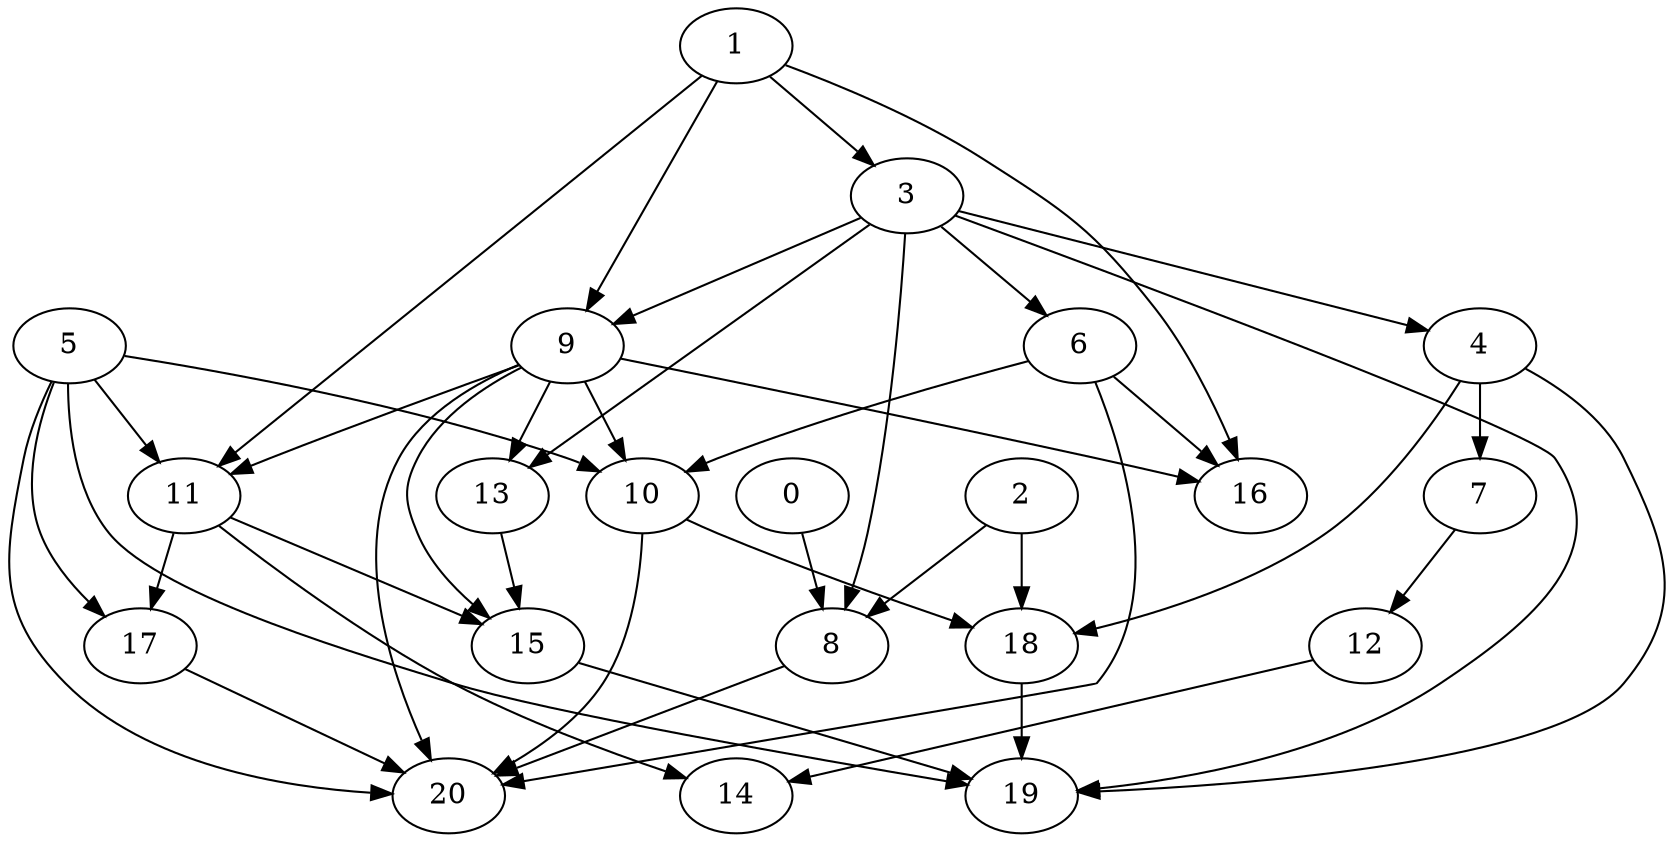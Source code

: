 digraph "Random_Nodes_21_Density_2.00_CCR_1.00_WeightType_Random" {
	graph ["Duplicate states"=0,
		GraphType=Random,
		"Max states in OPEN"=0,
		Modes="120000ms; topo-ordered tasks, ; Pruning: task equivalence, fixed order ready list, ; F-value: ; Optimisation: best schedule length (\
SL) optimisation on equal, ",
		NumberOfTasks=21,
		"Pruned using list schedule length"=1097363,
		"States removed from OPEN"=0,
		TargetSystem="Homogeneous-2",
		"Time to schedule (ms)"=2343,
		"Total idle time"=0,
		"Total schedule length"=123,
		"Total sequential time"=245,
		"Total states created"=2369017
	];
	1	["Finish time"=14,
		Processor=0,
		"Start time"=0,
		Weight=14];
	3	["Finish time"=25,
		Processor=0,
		"Start time"=14,
		Weight=11];
	1 -> 3	[Weight=3];
	9	["Finish time"=39,
		Processor=0,
		"Start time"=25,
		Weight=14];
	1 -> 9	[Weight=6];
	11	["Finish time"=50,
		Processor=0,
		"Start time"=39,
		Weight=11];
	1 -> 11	[Weight=7];
	16	["Finish time"=70,
		Processor=0,
		"Start time"=59,
		Weight=11];
	1 -> 16	[Weight=10];
	3 -> 9	[Weight=3];
	4	["Finish time"=44,
		Processor=1,
		"Start time"=37,
		Weight=7];
	3 -> 4	[Weight=7];
	6	["Finish time"=59,
		Processor=0,
		"Start time"=50,
		Weight=9];
	3 -> 6	[Weight=5];
	8	["Finish time"=88,
		Processor=0,
		"Start time"=70,
		Weight=18];
	3 -> 8	[Weight=3];
	13	["Finish time"=74,
		Processor=1,
		"Start time"=53,
		Weight=21];
	3 -> 13	[Weight=2];
	19	["Finish time"=104,
		Processor=0,
		"Start time"=95,
		Weight=9];
	3 -> 19	[Weight=3];
	9 -> 11	[Weight=10];
	9 -> 13	[Weight=9];
	10	["Finish time"=84,
		Processor=1,
		"Start time"=79,
		Weight=5];
	9 -> 10	[Weight=10];
	20	["Finish time"=122,
		Processor=0,
		"Start time"=104,
		Weight=18];
	9 -> 20	[Weight=10];
	15	["Finish time"=79,
		Processor=1,
		"Start time"=74,
		Weight=5];
	9 -> 15	[Weight=10];
	9 -> 16	[Weight=5];
	7	["Finish time"=53,
		Processor=1,
		"Start time"=44,
		Weight=9];
	4 -> 7	[Weight=10];
	18	["Finish time"=95,
		Processor=0,
		"Start time"=88,
		Weight=7];
	4 -> 18	[Weight=4];
	4 -> 19	[Weight=2];
	0	["Finish time"=37,
		Processor=1,
		"Start time"=16,
		Weight=21];
	0 -> 8	[Weight=8];
	2	["Finish time"=16,
		Processor=1,
		"Start time"=5,
		Weight=11];
	2 -> 8	[Weight=5];
	2 -> 18	[Weight=2];
	5	["Finish time"=5,
		Processor=1,
		"Start time"=0,
		Weight=5];
	5 -> 11	[Weight=3];
	5 -> 10	[Weight=7];
	17	["Finish time"=95,
		Processor=1,
		"Start time"=84,
		Weight=11];
	5 -> 17	[Weight=2];
	5 -> 20	[Weight=4];
	5 -> 19	[Weight=7];
	12	["Finish time"=118,
		Processor=1,
		"Start time"=95,
		Weight=23];
	7 -> 12	[Weight=9];
	6 -> 10	[Weight=7];
	6 -> 20	[Weight=9];
	6 -> 16	[Weight=6];
	11 -> 17	[Weight=5];
	11 -> 15	[Weight=7];
	14	["Finish time"=123,
		Processor=1,
		"Start time"=118,
		Weight=5];
	11 -> 14	[Weight=6];
	8 -> 20	[Weight=5];
	13 -> 15	[Weight=3];
	12 -> 14	[Weight=8];
	10 -> 18	[Weight=2];
	10 -> 20	[Weight=6];
	17 -> 20	[Weight=4];
	18 -> 19	[Weight=10];
	15 -> 19	[Weight=2];
}
